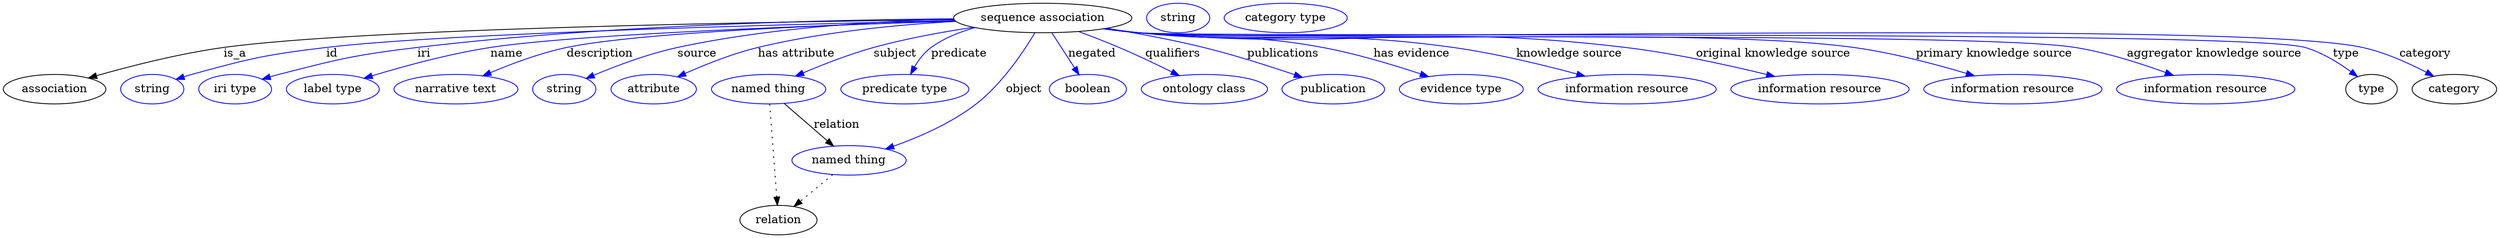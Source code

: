digraph {
	graph [bb="0,0,3035.7,283"];
	node [label="\N"];
	"sequence association"	[height=0.5,
		label="sequence association",
		pos="1265.4,265",
		width=3.015];
	association	[height=0.5,
		pos="62.394,178",
		width=1.7332];
	"sequence association" -> association	[label=is_a,
		lp="281.39,221.5",
		pos="e,103.53,191.67 1157.3,263 935.73,260.48 436.45,252.33 267.39,229 214.09,221.64 154.46,206.27 113.32,194.5"];
	id	[color=blue,
		height=0.5,
		label=string,
		pos="181.39,178",
		width=1.0652];
	"sequence association" -> id	[color=blue,
		label=id,
		lp="399.39,221.5",
		pos="e,210.38,190 1158.4,261.85 959.02,257.48 537.53,246.49 392.39,229 319.01,220.16 300.63,215.72 229.39,196 226.28,195.14 223.09,194.18 \
219.89,193.16",
		style=solid];
	iri	[color=blue,
		height=0.5,
		label="iri type",
		pos="282.39,178",
		width=1.2277];
	"sequence association" -> iri	[color=blue,
		label=iri,
		lp="511.39,221.5",
		pos="e,315.3,190.21 1156.8,264.05 1008.6,262.98 734.96,256.91 503.39,229 427.85,219.9 409.08,214.99 335.39,196 332.02,195.13 328.54,194.17 \
325.05,193.16",
		style=solid];
	name	[color=blue,
		height=0.5,
		label="label type",
		pos="401.39,178",
		width=1.5707];
	"sequence association" -> name	[color=blue,
		label=name,
		lp="612.39,221.5",
		pos="e,439.32,191.38 1159.2,261.12 997.85,256.29 698.4,245.45 592.39,229 542.8,221.3 487.46,206.05 449.16,194.41",
		style=solid];
	description	[color=blue,
		height=0.5,
		label="narrative text",
		pos="551.39,178",
		width=2.0943];
	"sequence association" -> description	[color=blue,
		label=description,
		lp="725.89,221.5",
		pos="e,583.89,194.24 1159,261.35 1016.9,257.16 772.8,247.51 685.39,229 653.62,222.27 619.34,209.37 593.4,198.35",
		style=solid];
	source	[color=blue,
		height=0.5,
		label=string,
		pos="683.39,178",
		width=1.0652];
	"sequence association" -> source	[color=blue,
		label=source,
		lp="844.39,221.5",
		pos="e,709.79,191.08 1156.7,263.64 1065.9,261.4 933.41,253.59 820.39,229 785.03,221.31 746.44,206.62 719.26,195.14",
		style=solid];
	"has attribute"	[color=blue,
		height=0.5,
		label=attribute,
		pos="791.39,178",
		width=1.4443];
	"sequence association" -> "has attribute"	[color=blue,
		label="has attribute",
		lp="965.39,221.5",
		pos="e,820.41,193.08 1159.7,260.86 1090.3,256.97 997.98,248.29 918.39,229 887.7,221.56 854.53,208.31 829.79,197.32",
		style=solid];
	subject	[color=blue,
		height=0.5,
		label="named thing",
		pos="931.39,178",
		width=1.9318];
	"sequence association" -> subject	[color=blue,
		label=subject,
		lp="1085.4,221.5",
		pos="e,964.18,193.95 1181.1,253.65 1143.5,248.01 1098.8,239.92 1059.4,229 1030.1,220.87 998.18,208.43 973.57,197.99",
		style=solid];
	predicate	[color=blue,
		height=0.5,
		label="predicate type",
		pos="1097.4,178",
		width=2.1665];
	"sequence association" -> predicate	[color=blue,
		label=predicate,
		lp="1163.4,221.5",
		pos="e,1104.4,196.24 1183,253.24 1164.2,248.05 1145.1,240.37 1129.4,229 1121,222.9 1114.2,213.84 1109.1,205.1",
		style=solid];
	object	[color=blue,
		height=0.5,
		label="named thing",
		pos="1029.4,91",
		width=1.9318];
	"sequence association" -> object	[color=blue,
		label=object,
		lp="1242.4,178",
		pos="e,1073.9,104.97 1255.7,246.74 1242.2,224.16 1216,184.6 1184.4,160 1154.3,136.61 1115,119.48 1083.5,108.26",
		style=solid];
	negated	[color=blue,
		height=0.5,
		label=boolean,
		pos="1320.4,178",
		width=1.2999];
	"sequence association" -> negated	[color=blue,
		label=negated,
		lp="1325.4,221.5",
		pos="e,1309.7,195.6 1276.5,246.8 1284.5,234.54 1295.2,217.87 1304.1,204.13",
		style=solid];
	qualifiers	[color=blue,
		height=0.5,
		label="ontology class",
		pos="1461.4,178",
		width=2.1304];
	"sequence association" -> qualifiers	[color=blue,
		label=qualifiers,
		lp="1423.9,221.5",
		pos="e,1431.1,194.62 1309.3,248.44 1324.9,242.64 1342.5,235.81 1358.4,229 1379.7,219.83 1403.1,208.61 1422.1,199.12",
		style=solid];
	publications	[color=blue,
		height=0.5,
		label=publication,
		pos="1618.4,178",
		width=1.7332];
	"sequence association" -> publications	[color=blue,
		label=publications,
		lp="1558.4,221.5",
		pos="e,1581,192.43 1343.6,252.45 1379.7,246.51 1423,238.5 1461.4,229 1498.9,219.73 1540.4,206.35 1571.4,195.76",
		style=solid];
	"has evidence"	[color=blue,
		height=0.5,
		label="evidence type",
		pos="1774.4,178",
		width=2.0943];
	"sequence association" -> "has evidence"	[color=blue,
		label="has evidence",
		lp="1713.9,221.5",
		pos="e,1734.6,193.42 1342.1,252.24 1355.8,250.34 1370,248.5 1383.4,247 1482.2,235.91 1508.7,247.28 1606.4,229 1646.9,221.42 1691.6,207.86 \
1724.7,196.77",
		style=solid];
	"knowledge source"	[color=blue,
		height=0.5,
		label="information resource",
		pos="1976.4,178",
		width=3.015];
	"sequence association" -> "knowledge source"	[color=blue,
		label="knowledge source",
		lp="1905.9,221.5",
		pos="e,1925.1,193.92 1340.8,252.04 1354.9,250.11 1369.6,248.32 1383.4,247 1552.1,230.89 1596.5,252.56 1764.4,229 1815.9,221.78 1873.2,\
207.89 1915.3,196.58",
		style=solid];
	"original knowledge source"	[color=blue,
		height=0.5,
		label="information resource",
		pos="2211.4,178",
		width=3.015];
	"sequence association" -> "original knowledge source"	[color=blue,
		label="original knowledge source",
		lp="2154.4,221.5",
		pos="e,2156.3,193.52 1340.2,251.93 1354.5,249.99 1369.4,248.22 1383.4,247 1645.2,224.23 1713.5,260.25 1974.4,229 2033.3,221.95 2099.2,\
207.5 2146.5,195.94",
		style=solid];
	"primary knowledge source"	[color=blue,
		height=0.5,
		label="information resource",
		pos="2446.4,178",
		width=3.015];
	"sequence association" -> "primary knowledge source"	[color=blue,
		label="primary knowledge source",
		lp="2423.4,221.5",
		pos="e,2399.6,194.33 1339.8,251.87 1354.2,249.92 1369.3,248.16 1383.4,247 1575.9,231.2 2061,255.28 2252.4,229 2299.4,222.55 2351.3,208.79 \
2389.6,197.34",
		style=solid];
	"aggregator knowledge source"	[color=blue,
		height=0.5,
		label="information resource",
		pos="2681.4,178",
		width=3.015];
	"sequence association" -> "aggregator knowledge source"	[color=blue,
		label="aggregator knowledge source",
		lp="2691.9,221.5",
		pos="e,2642,194.91 1339.8,251.81 1354.2,249.87 1369.3,248.13 1383.4,247 1509.6,236.96 2397.4,249.19 2522.4,229 2560.2,222.9 2601.3,209.76 \
2632.3,198.49",
		style=solid];
	type	[height=0.5,
		pos="2883.4,178",
		width=0.86659];
	"sequence association" -> type	[color=blue,
		label=type,
		lp="2852.4,221.5",
		pos="e,2866.4,193.34 1339.5,251.82 1354,249.86 1369.2,248.11 1383.4,247 1462,240.87 2726.7,251 2802.4,229 2822.7,223.1 2842.9,210.62 \
2858.1,199.6",
		style=solid];
	category	[height=0.5,
		pos="2984.4,178",
		width=1.4263];
	"sequence association" -> category	[color=blue,
		label=category,
		lp="2948.9,221.5",
		pos="e,2959.2,193.86 1339.5,251.81 1354,249.85 1369.2,248.11 1383.4,247 1548.4,234.18 2710.8,264.46 2872.4,229 2899.8,223 2928.6,209.96 \
2950.1,198.71",
		style=solid];
	subject -> object	[label=relation,
		lp="1014.4,134.5",
		pos="e,1010.6,108.34 950.29,160.61 965.2,147.68 986.19,129.47 1002.8,115.07"];
	relation	[height=0.5,
		pos="943.39,18",
		width=1.2999];
	subject -> relation	[pos="e,942.09,36.188 932.7,159.79 934.78,132.48 938.84,78.994 941.31,46.38",
		style=dotted];
	object -> relation	[pos="e,962.35,34.647 1009.4,73.533 997.81,63.922 982.97,51.669 970.3,41.213",
		style=dotted];
	association_type	[color=blue,
		height=0.5,
		label=string,
		pos="1430.4,265",
		width=1.0652];
	association_category	[color=blue,
		height=0.5,
		label="category type",
		pos="1561.4,265",
		width=2.0762];
}
